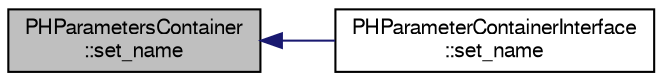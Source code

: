 digraph "PHParametersContainer::set_name"
{
  bgcolor="transparent";
  edge [fontname="FreeSans",fontsize="10",labelfontname="FreeSans",labelfontsize="10"];
  node [fontname="FreeSans",fontsize="10",shape=record];
  rankdir="LR";
  Node1 [label="PHParametersContainer\l::set_name",height=0.2,width=0.4,color="black", fillcolor="grey75", style="filled" fontcolor="black"];
  Node1 -> Node2 [dir="back",color="midnightblue",fontsize="10",style="solid",fontname="FreeSans"];
  Node2 [label="PHParameterContainerInterface\l::set_name",height=0.2,width=0.4,color="black",URL="$da/d11/classPHParameterContainerInterface.html#a0c187ac6f77932165f16fd3c6d27b71e"];
}

